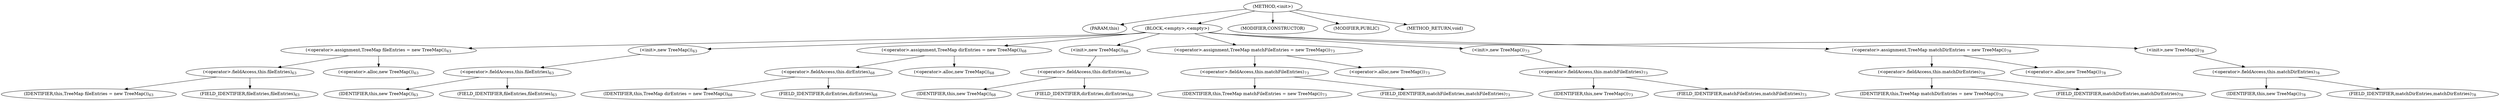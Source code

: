 digraph "&lt;init&gt;" {  
"547" [label = <(METHOD,&lt;init&gt;)> ]
"548" [label = <(PARAM,this)> ]
"549" [label = <(BLOCK,&lt;empty&gt;,&lt;empty&gt;)> ]
"550" [label = <(&lt;operator&gt;.assignment,TreeMap fileEntries = new TreeMap())<SUB>63</SUB>> ]
"551" [label = <(&lt;operator&gt;.fieldAccess,this.fileEntries)<SUB>63</SUB>> ]
"552" [label = <(IDENTIFIER,this,TreeMap fileEntries = new TreeMap())<SUB>63</SUB>> ]
"553" [label = <(FIELD_IDENTIFIER,fileEntries,fileEntries)<SUB>63</SUB>> ]
"554" [label = <(&lt;operator&gt;.alloc,new TreeMap())<SUB>63</SUB>> ]
"555" [label = <(&lt;init&gt;,new TreeMap())<SUB>63</SUB>> ]
"556" [label = <(&lt;operator&gt;.fieldAccess,this.fileEntries)<SUB>63</SUB>> ]
"557" [label = <(IDENTIFIER,this,new TreeMap())<SUB>63</SUB>> ]
"558" [label = <(FIELD_IDENTIFIER,fileEntries,fileEntries)<SUB>63</SUB>> ]
"559" [label = <(&lt;operator&gt;.assignment,TreeMap dirEntries = new TreeMap())<SUB>68</SUB>> ]
"560" [label = <(&lt;operator&gt;.fieldAccess,this.dirEntries)<SUB>68</SUB>> ]
"561" [label = <(IDENTIFIER,this,TreeMap dirEntries = new TreeMap())<SUB>68</SUB>> ]
"562" [label = <(FIELD_IDENTIFIER,dirEntries,dirEntries)<SUB>68</SUB>> ]
"563" [label = <(&lt;operator&gt;.alloc,new TreeMap())<SUB>68</SUB>> ]
"564" [label = <(&lt;init&gt;,new TreeMap())<SUB>68</SUB>> ]
"565" [label = <(&lt;operator&gt;.fieldAccess,this.dirEntries)<SUB>68</SUB>> ]
"566" [label = <(IDENTIFIER,this,new TreeMap())<SUB>68</SUB>> ]
"567" [label = <(FIELD_IDENTIFIER,dirEntries,dirEntries)<SUB>68</SUB>> ]
"568" [label = <(&lt;operator&gt;.assignment,TreeMap matchFileEntries = new TreeMap())<SUB>73</SUB>> ]
"569" [label = <(&lt;operator&gt;.fieldAccess,this.matchFileEntries)<SUB>73</SUB>> ]
"570" [label = <(IDENTIFIER,this,TreeMap matchFileEntries = new TreeMap())<SUB>73</SUB>> ]
"571" [label = <(FIELD_IDENTIFIER,matchFileEntries,matchFileEntries)<SUB>73</SUB>> ]
"572" [label = <(&lt;operator&gt;.alloc,new TreeMap())<SUB>73</SUB>> ]
"573" [label = <(&lt;init&gt;,new TreeMap())<SUB>73</SUB>> ]
"574" [label = <(&lt;operator&gt;.fieldAccess,this.matchFileEntries)<SUB>73</SUB>> ]
"575" [label = <(IDENTIFIER,this,new TreeMap())<SUB>73</SUB>> ]
"576" [label = <(FIELD_IDENTIFIER,matchFileEntries,matchFileEntries)<SUB>73</SUB>> ]
"577" [label = <(&lt;operator&gt;.assignment,TreeMap matchDirEntries = new TreeMap())<SUB>78</SUB>> ]
"578" [label = <(&lt;operator&gt;.fieldAccess,this.matchDirEntries)<SUB>78</SUB>> ]
"579" [label = <(IDENTIFIER,this,TreeMap matchDirEntries = new TreeMap())<SUB>78</SUB>> ]
"580" [label = <(FIELD_IDENTIFIER,matchDirEntries,matchDirEntries)<SUB>78</SUB>> ]
"581" [label = <(&lt;operator&gt;.alloc,new TreeMap())<SUB>78</SUB>> ]
"582" [label = <(&lt;init&gt;,new TreeMap())<SUB>78</SUB>> ]
"583" [label = <(&lt;operator&gt;.fieldAccess,this.matchDirEntries)<SUB>78</SUB>> ]
"584" [label = <(IDENTIFIER,this,new TreeMap())<SUB>78</SUB>> ]
"585" [label = <(FIELD_IDENTIFIER,matchDirEntries,matchDirEntries)<SUB>78</SUB>> ]
"586" [label = <(MODIFIER,CONSTRUCTOR)> ]
"587" [label = <(MODIFIER,PUBLIC)> ]
"588" [label = <(METHOD_RETURN,void)> ]
  "547" -> "548" 
  "547" -> "549" 
  "547" -> "586" 
  "547" -> "587" 
  "547" -> "588" 
  "549" -> "550" 
  "549" -> "555" 
  "549" -> "559" 
  "549" -> "564" 
  "549" -> "568" 
  "549" -> "573" 
  "549" -> "577" 
  "549" -> "582" 
  "550" -> "551" 
  "550" -> "554" 
  "551" -> "552" 
  "551" -> "553" 
  "555" -> "556" 
  "556" -> "557" 
  "556" -> "558" 
  "559" -> "560" 
  "559" -> "563" 
  "560" -> "561" 
  "560" -> "562" 
  "564" -> "565" 
  "565" -> "566" 
  "565" -> "567" 
  "568" -> "569" 
  "568" -> "572" 
  "569" -> "570" 
  "569" -> "571" 
  "573" -> "574" 
  "574" -> "575" 
  "574" -> "576" 
  "577" -> "578" 
  "577" -> "581" 
  "578" -> "579" 
  "578" -> "580" 
  "582" -> "583" 
  "583" -> "584" 
  "583" -> "585" 
}
